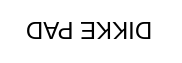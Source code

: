 <mxfile version="24.8.4">
  <diagram name="Page-1" id="TfMKHHPpqszkACd9GYnQ">
    <mxGraphModel dx="1246" dy="688" grid="1" gridSize="10" guides="1" tooltips="1" connect="1" arrows="1" fold="1" page="1" pageScale="1" pageWidth="827" pageHeight="1169" math="0" shadow="0">
      <root>
        <mxCell id="0" />
        <mxCell id="1" parent="0" />
        <mxCell id="snflofQ7GI_LwcUc5GEJ-1" value="DIKKE PAD" style="text;html=1;align=center;verticalAlign=middle;resizable=0;points=[];autosize=1;strokeColor=none;fillColor=none;rotation=-180;" vertex="1" parent="1">
          <mxGeometry x="65" y="88" width="90" height="30" as="geometry" />
        </mxCell>
      </root>
    </mxGraphModel>
  </diagram>
</mxfile>
